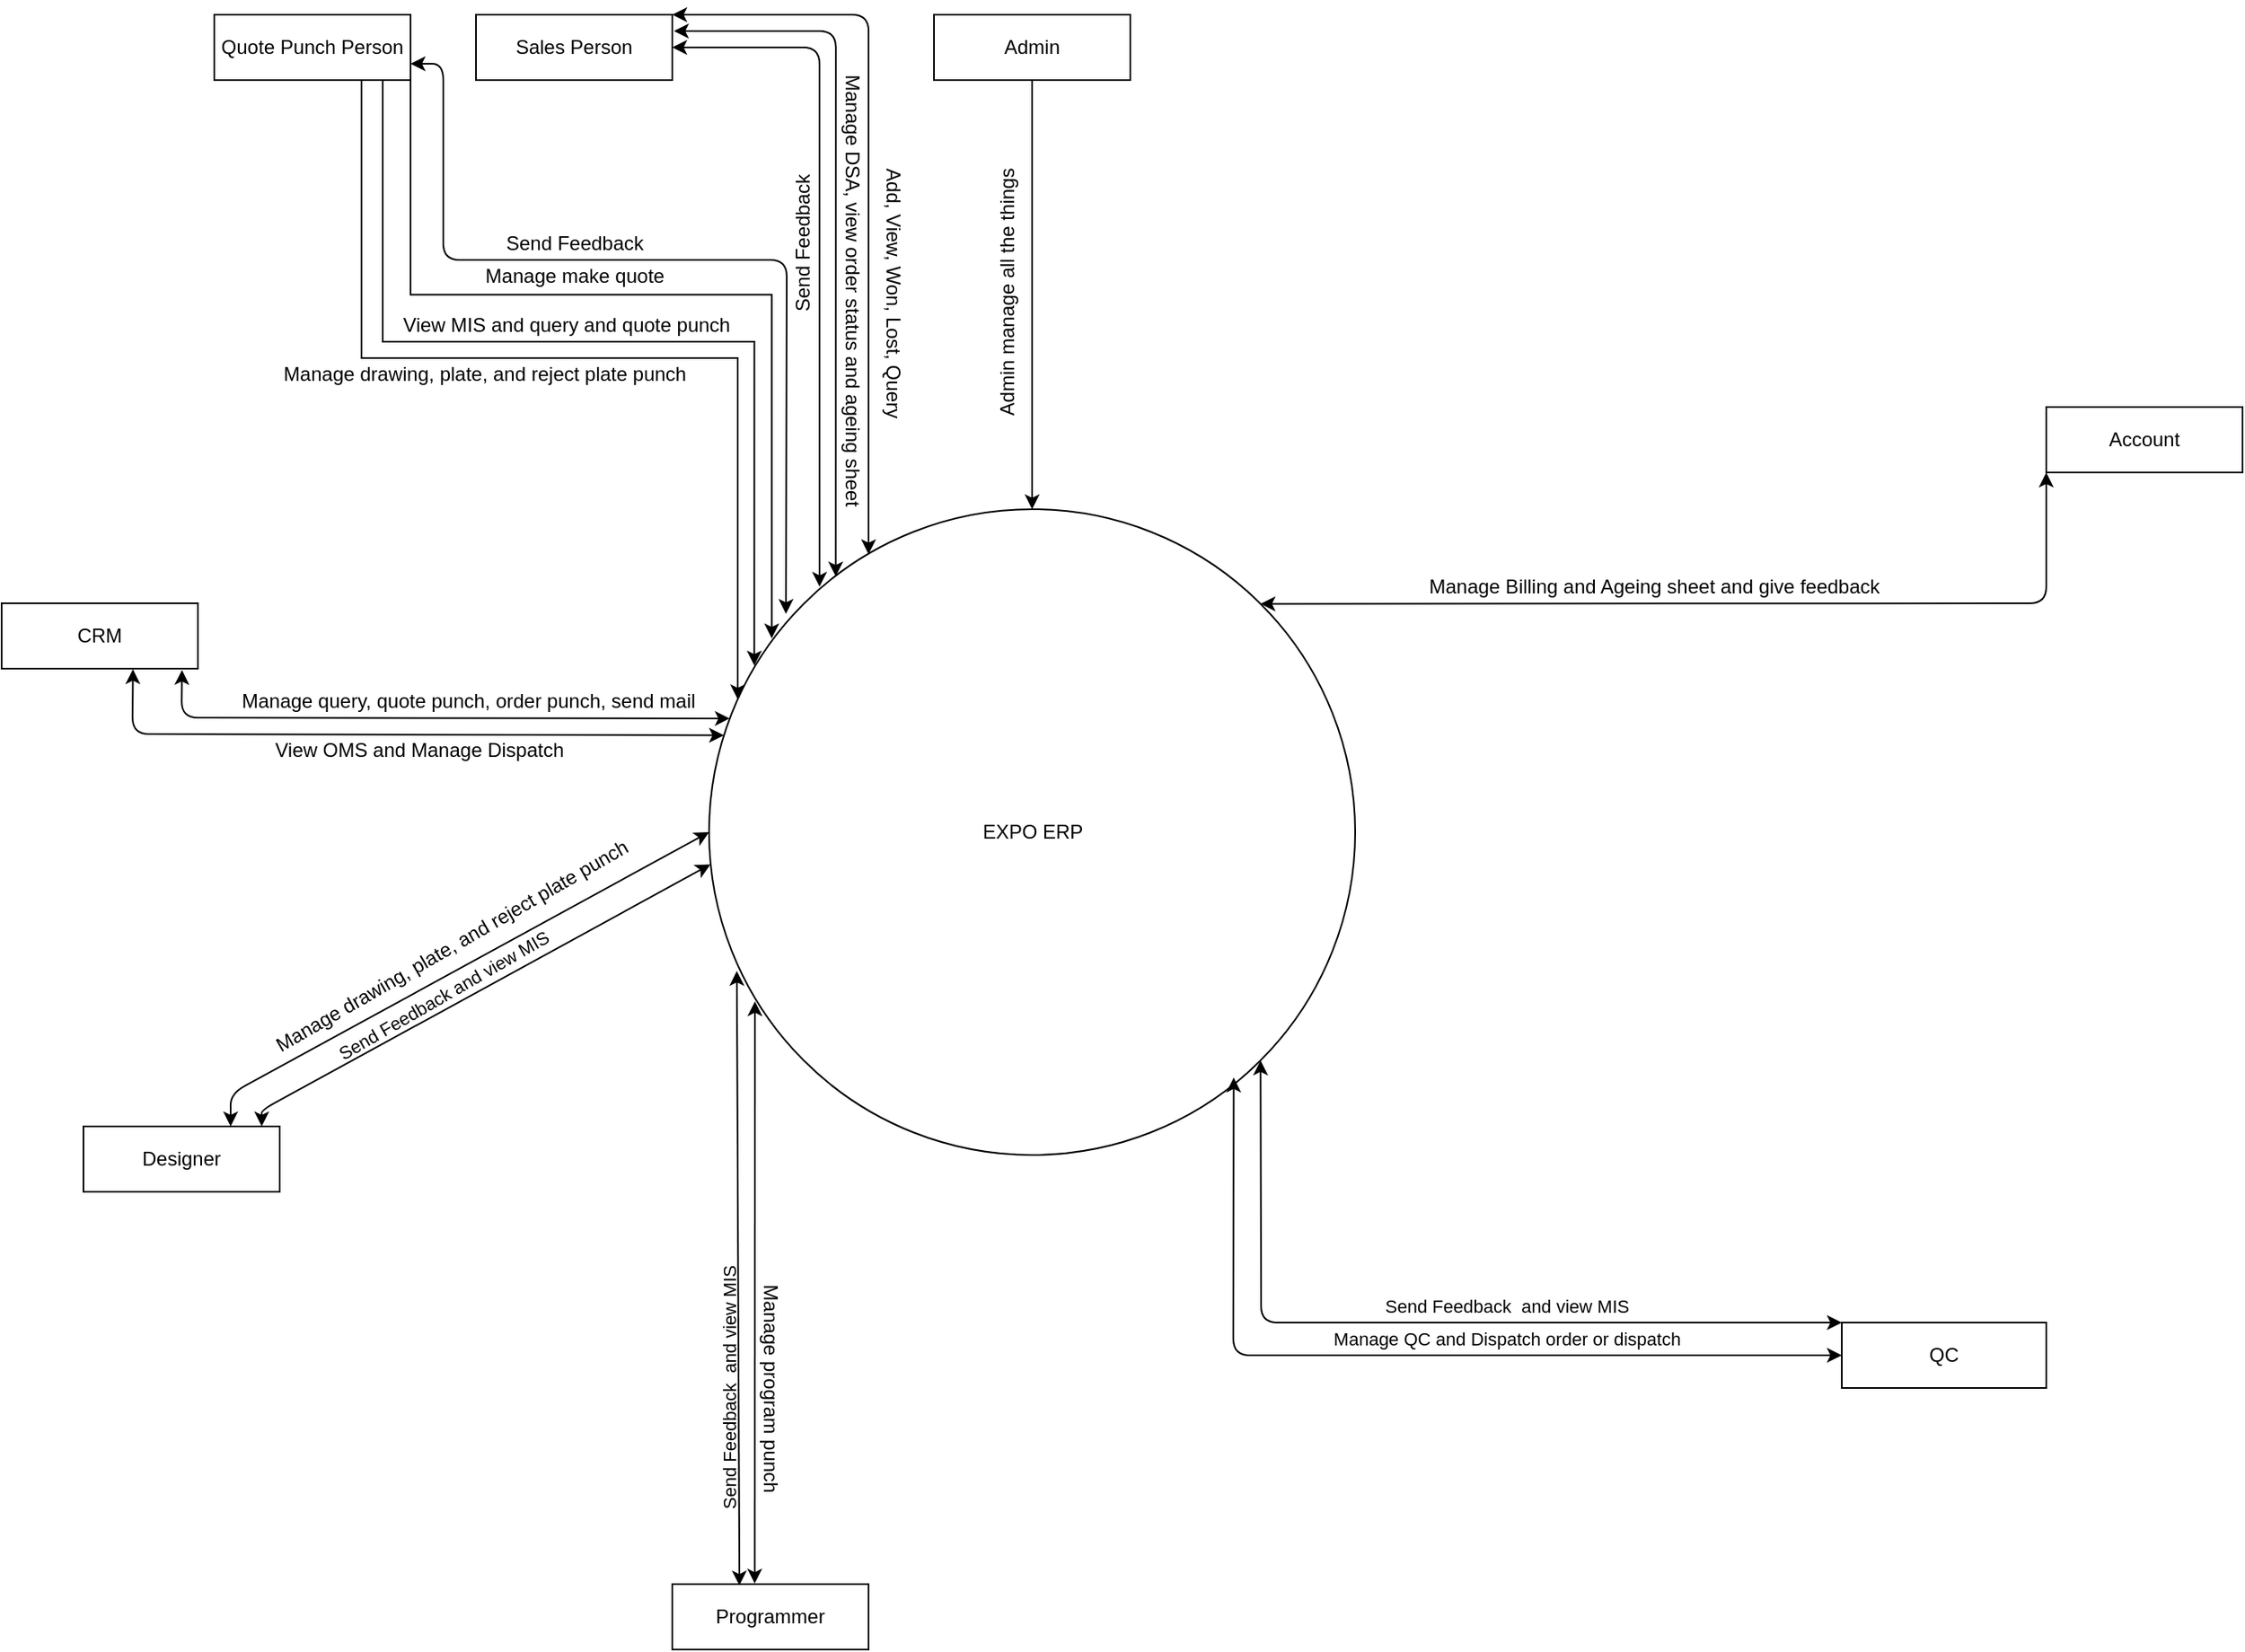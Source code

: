 <mxfile version="14.9.8" type="github" pages="2"><diagram id="sudyjud-3fzVDhP-BUBH" name="DFD Level 1"><mxGraphModel dx="1583" dy="1743" grid="1" gridSize="10" guides="1" tooltips="1" connect="1" arrows="1" fold="1" page="1" pageScale="1" pageWidth="850" pageHeight="1100" math="0" shadow="0"><root><mxCell id="0"/><mxCell id="1" parent="0"/><mxCell id="vNyZZyWH2euirhnLgtO0-4" value="EXPO ERP" style="ellipse;whiteSpace=wrap;html=1;aspect=fixed;" parent="1" vertex="1"><mxGeometry x="582.5" y="302.5" width="395" height="395" as="geometry"/></mxCell><mxCell id="vNyZZyWH2euirhnLgtO0-5" value="CRM" style="rounded=0;whiteSpace=wrap;html=1;" parent="1" vertex="1"><mxGeometry x="150" y="360" width="120" height="40" as="geometry"/></mxCell><mxCell id="vNyZZyWH2euirhnLgtO0-24" style="edgeStyle=orthogonalEdgeStyle;rounded=0;orthogonalLoop=1;jettySize=auto;html=1;exitX=1;exitY=1;exitDx=0;exitDy=0;entryX=0.097;entryY=0.2;entryDx=0;entryDy=0;entryPerimeter=0;" parent="1" source="vNyZZyWH2euirhnLgtO0-6" target="vNyZZyWH2euirhnLgtO0-4" edge="1"><mxGeometry relative="1" as="geometry"/></mxCell><mxCell id="vNyZZyWH2euirhnLgtO0-6" value="Quote Punch Person" style="rounded=0;whiteSpace=wrap;html=1;" parent="1" vertex="1"><mxGeometry x="280" width="120" height="40" as="geometry"/></mxCell><mxCell id="vNyZZyWH2euirhnLgtO0-7" value="Sales Person" style="rounded=0;whiteSpace=wrap;html=1;" parent="1" vertex="1"><mxGeometry x="440" width="120" height="40" as="geometry"/></mxCell><mxCell id="vNyZZyWH2euirhnLgtO0-9" value="Programmer" style="rounded=0;whiteSpace=wrap;html=1;" parent="1" vertex="1"><mxGeometry x="560" y="960" width="120" height="40" as="geometry"/></mxCell><mxCell id="vNyZZyWH2euirhnLgtO0-10" value="Designer" style="rounded=0;whiteSpace=wrap;html=1;" parent="1" vertex="1"><mxGeometry x="200" y="680" width="120" height="40" as="geometry"/></mxCell><mxCell id="vNyZZyWH2euirhnLgtO0-11" value="Admin" style="rounded=0;whiteSpace=wrap;html=1;" parent="1" vertex="1"><mxGeometry x="720" width="120" height="40" as="geometry"/></mxCell><mxCell id="vNyZZyWH2euirhnLgtO0-12" value="QC" style="rounded=0;whiteSpace=wrap;html=1;" parent="1" vertex="1"><mxGeometry x="1275" y="800" width="125" height="40" as="geometry"/></mxCell><mxCell id="vNyZZyWH2euirhnLgtO0-13" value="" style="endArrow=classic;html=1;" parent="1" target="vNyZZyWH2euirhnLgtO0-4" edge="1"><mxGeometry width="50" height="50" relative="1" as="geometry"><mxPoint x="780" y="40" as="sourcePoint"/><mxPoint x="761" y="43" as="targetPoint"/><Array as="points"/></mxGeometry></mxCell><mxCell id="vNyZZyWH2euirhnLgtO0-15" value="Admin manage all the things" style="text;html=1;align=center;verticalAlign=middle;resizable=0;points=[];autosize=1;strokeColor=none;rotation=270;" parent="1" vertex="1"><mxGeometry x="680" y="160" width="170" height="20" as="geometry"/></mxCell><mxCell id="vNyZZyWH2euirhnLgtO0-18" value="Add, View, Won, Lost, Query" style="text;html=1;align=center;verticalAlign=middle;resizable=0;points=[];autosize=1;strokeColor=none;rotation=90;" parent="1" vertex="1"><mxGeometry x="610" y="160" width="170" height="20" as="geometry"/></mxCell><mxCell id="vNyZZyWH2euirhnLgtO0-19" value="" style="endArrow=classic;startArrow=classic;html=1;entryX=1;entryY=0;entryDx=0;entryDy=0;" parent="1" target="vNyZZyWH2euirhnLgtO0-7" edge="1"><mxGeometry width="50" height="50" relative="1" as="geometry"><mxPoint x="680" y="330" as="sourcePoint"/><mxPoint x="560" y="110" as="targetPoint"/><Array as="points"><mxPoint x="680"/></Array></mxGeometry></mxCell><mxCell id="vNyZZyWH2euirhnLgtO0-20" value="" style="endArrow=classic;startArrow=classic;html=1;exitX=0.196;exitY=0.104;exitDx=0;exitDy=0;exitPerimeter=0;" parent="1" source="vNyZZyWH2euirhnLgtO0-4" edge="1"><mxGeometry width="50" height="50" relative="1" as="geometry"><mxPoint x="660" y="334" as="sourcePoint"/><mxPoint x="561" y="10" as="targetPoint"/><Array as="points"><mxPoint x="660" y="10"/></Array></mxGeometry></mxCell><mxCell id="vNyZZyWH2euirhnLgtO0-21" value="Manage DSA, view order status and ageing sheet&amp;nbsp;" style="text;html=1;align=center;verticalAlign=middle;resizable=0;points=[];autosize=1;strokeColor=none;rotation=90;" parent="1" vertex="1"><mxGeometry x="530" y="160" width="280" height="20" as="geometry"/></mxCell><mxCell id="vNyZZyWH2euirhnLgtO0-22" value="" style="endArrow=classic;startArrow=classic;html=1;exitX=0.171;exitY=0.12;exitDx=0;exitDy=0;exitPerimeter=0;entryX=1;entryY=0.5;entryDx=0;entryDy=0;" parent="1" source="vNyZZyWH2euirhnLgtO0-4" target="vNyZZyWH2euirhnLgtO0-7" edge="1"><mxGeometry width="50" height="50" relative="1" as="geometry"><mxPoint x="669.92" y="353.58" as="sourcePoint"/><mxPoint x="571" y="20" as="targetPoint"/><Array as="points"><mxPoint x="650" y="20"/></Array></mxGeometry></mxCell><mxCell id="vNyZZyWH2euirhnLgtO0-23" value="Send Feedback" style="text;html=1;align=center;verticalAlign=middle;resizable=0;points=[];autosize=1;strokeColor=none;rotation=270;" parent="1" vertex="1"><mxGeometry x="590" y="130" width="100" height="20" as="geometry"/></mxCell><mxCell id="vNyZZyWH2euirhnLgtO0-25" value="Manage make quote" style="text;html=1;align=center;verticalAlign=middle;resizable=0;points=[];autosize=1;strokeColor=none;" parent="1" vertex="1"><mxGeometry x="440" y="150" width="120" height="20" as="geometry"/></mxCell><mxCell id="vNyZZyWH2euirhnLgtO0-26" style="edgeStyle=orthogonalEdgeStyle;rounded=0;orthogonalLoop=1;jettySize=auto;html=1;entryX=0.07;entryY=0.242;entryDx=0;entryDy=0;entryPerimeter=0;" parent="1" source="vNyZZyWH2euirhnLgtO0-6" target="vNyZZyWH2euirhnLgtO0-4" edge="1"><mxGeometry relative="1" as="geometry"><mxPoint x="410.0" y="50.0" as="sourcePoint"/><mxPoint x="580" y="360" as="targetPoint"/><Array as="points"><mxPoint x="383" y="200"/><mxPoint x="610" y="200"/></Array></mxGeometry></mxCell><mxCell id="vNyZZyWH2euirhnLgtO0-28" value="View MIS and query and quote punch" style="text;html=1;align=center;verticalAlign=middle;resizable=0;points=[];autosize=1;strokeColor=none;" parent="1" vertex="1"><mxGeometry x="385" y="180" width="220" height="20" as="geometry"/></mxCell><mxCell id="vNyZZyWH2euirhnLgtO0-29" style="edgeStyle=orthogonalEdgeStyle;rounded=0;orthogonalLoop=1;jettySize=auto;html=1;exitX=0.75;exitY=1;exitDx=0;exitDy=0;" parent="1" source="vNyZZyWH2euirhnLgtO0-6" target="vNyZZyWH2euirhnLgtO0-4" edge="1"><mxGeometry relative="1" as="geometry"><mxPoint x="393" y="50" as="sourcePoint"/><mxPoint x="620.15" y="408.09" as="targetPoint"/><Array as="points"><mxPoint x="370" y="210"/><mxPoint x="600" y="210"/></Array></mxGeometry></mxCell><mxCell id="vNyZZyWH2euirhnLgtO0-30" value="Manage drawing, plate, and reject plate punch" style="text;html=1;align=center;verticalAlign=middle;resizable=0;points=[];autosize=1;strokeColor=none;" parent="1" vertex="1"><mxGeometry x="315" y="210" width="260" height="20" as="geometry"/></mxCell><mxCell id="vNyZZyWH2euirhnLgtO0-31" value="" style="endArrow=classic;startArrow=classic;html=1;exitX=0.119;exitY=0.162;exitDx=0;exitDy=0;exitPerimeter=0;entryX=1;entryY=0.75;entryDx=0;entryDy=0;" parent="1" edge="1"><mxGeometry width="50" height="50" relative="1" as="geometry"><mxPoint x="629.505" y="366.49" as="sourcePoint"/><mxPoint x="400" y="30" as="targetPoint"/><Array as="points"><mxPoint x="630" y="150"/><mxPoint x="420" y="150"/><mxPoint x="420" y="30"/></Array></mxGeometry></mxCell><mxCell id="vNyZZyWH2euirhnLgtO0-32" value="Send Feedback" style="text;html=1;align=center;verticalAlign=middle;resizable=0;points=[];autosize=1;strokeColor=none;rotation=0;" parent="1" vertex="1"><mxGeometry x="450" y="130" width="100" height="20" as="geometry"/></mxCell><mxCell id="vNyZZyWH2euirhnLgtO0-33" value="Account" style="rounded=0;whiteSpace=wrap;html=1;" parent="1" vertex="1"><mxGeometry x="1400" y="240" width="120" height="40" as="geometry"/></mxCell><mxCell id="vNyZZyWH2euirhnLgtO0-36" value="" style="endArrow=classic;startArrow=classic;html=1;exitX=0.919;exitY=1.021;exitDx=0;exitDy=0;exitPerimeter=0;entryX=0.032;entryY=0.324;entryDx=0;entryDy=0;entryPerimeter=0;" parent="1" source="vNyZZyWH2euirhnLgtO0-5" target="vNyZZyWH2euirhnLgtO0-4" edge="1"><mxGeometry width="50" height="50" relative="1" as="geometry"><mxPoint x="580" y="500" as="sourcePoint"/><mxPoint x="630" y="450" as="targetPoint"/><Array as="points"><mxPoint x="260" y="430"/></Array></mxGeometry></mxCell><mxCell id="vNyZZyWH2euirhnLgtO0-37" value="Manage query, quote punch, order punch, send mail" style="text;html=1;align=center;verticalAlign=middle;resizable=0;points=[];autosize=1;strokeColor=none;" parent="1" vertex="1"><mxGeometry x="290" y="410" width="290" height="20" as="geometry"/></mxCell><mxCell id="vNyZZyWH2euirhnLgtO0-38" value="" style="endArrow=classic;startArrow=classic;html=1;exitX=0.919;exitY=1.021;exitDx=0;exitDy=0;exitPerimeter=0;entryX=0.023;entryY=0.35;entryDx=0;entryDy=0;entryPerimeter=0;" parent="1" target="vNyZZyWH2euirhnLgtO0-4" edge="1"><mxGeometry width="50" height="50" relative="1" as="geometry"><mxPoint x="230.28" y="400.36" as="sourcePoint"/><mxPoint x="590" y="440" as="targetPoint"/><Array as="points"><mxPoint x="230" y="440"/></Array></mxGeometry></mxCell><mxCell id="vNyZZyWH2euirhnLgtO0-39" value="View OMS and Manage Dispatch" style="text;html=1;align=center;verticalAlign=middle;resizable=0;points=[];autosize=1;strokeColor=none;" parent="1" vertex="1"><mxGeometry x="310" y="440" width="190" height="20" as="geometry"/></mxCell><mxCell id="vNyZZyWH2euirhnLgtO0-40" value="" style="endArrow=classic;startArrow=classic;html=1;entryX=0;entryY=0.5;entryDx=0;entryDy=0;" parent="1" target="vNyZZyWH2euirhnLgtO0-4" edge="1"><mxGeometry width="50" height="50" relative="1" as="geometry"><mxPoint x="290" y="680" as="sourcePoint"/><mxPoint x="609.995" y="660.39" as="targetPoint"/><Array as="points"><mxPoint x="290" y="660"/></Array></mxGeometry></mxCell><mxCell id="vNyZZyWH2euirhnLgtO0-42" value="Manage drawing, plate, and reject plate punch" style="text;html=1;align=center;verticalAlign=middle;resizable=0;points=[];autosize=1;strokeColor=none;rotation=-30;" parent="1" vertex="1"><mxGeometry x="295" y="560" width="260" height="20" as="geometry"/></mxCell><mxCell id="vNyZZyWH2euirhnLgtO0-43" value="&lt;font style=&quot;font-size: 11px&quot;&gt;Send Feedback and view MIS&lt;/font&gt;" style="text;html=1;align=center;verticalAlign=middle;resizable=0;points=[];autosize=1;strokeColor=none;rotation=-30;" parent="1" vertex="1"><mxGeometry x="340" y="590" width="160" height="20" as="geometry"/></mxCell><mxCell id="vNyZZyWH2euirhnLgtO0-44" value="" style="endArrow=classic;startArrow=classic;html=1;entryX=0.002;entryY=0.55;entryDx=0;entryDy=0;entryPerimeter=0;" parent="1" target="vNyZZyWH2euirhnLgtO0-4" edge="1"><mxGeometry width="50" height="50" relative="1" as="geometry"><mxPoint x="309" y="680" as="sourcePoint"/><mxPoint x="592.5" y="510" as="targetPoint"/><Array as="points"><mxPoint x="309" y="670"/></Array></mxGeometry></mxCell><mxCell id="vNyZZyWH2euirhnLgtO0-45" value="&lt;font style=&quot;font-size: 11px&quot;&gt;Send Feedback&amp;nbsp;&lt;/font&gt;&lt;span style=&quot;font-size: 11px&quot;&gt;&amp;nbsp;and view MIS&lt;/span&gt;" style="text;html=1;align=center;verticalAlign=middle;resizable=0;points=[];autosize=1;strokeColor=none;rotation=-90;" parent="1" vertex="1"><mxGeometry x="515" y="830" width="160" height="20" as="geometry"/></mxCell><mxCell id="vNyZZyWH2euirhnLgtO0-47" value="" style="endArrow=classic;startArrow=classic;html=1;entryX=0.043;entryY=0.715;entryDx=0;entryDy=0;entryPerimeter=0;exitX=0.342;exitY=0.02;exitDx=0;exitDy=0;exitPerimeter=0;" parent="1" source="vNyZZyWH2euirhnLgtO0-9" target="vNyZZyWH2euirhnLgtO0-4" edge="1"><mxGeometry width="50" height="50" relative="1" as="geometry"><mxPoint x="540" y="820" as="sourcePoint"/><mxPoint x="590" y="770" as="targetPoint"/></mxGeometry></mxCell><mxCell id="vNyZZyWH2euirhnLgtO0-48" value="" style="endArrow=classic;startArrow=classic;html=1;exitX=0.42;exitY=-0.009;exitDx=0;exitDy=0;exitPerimeter=0;entryX=0.071;entryY=0.762;entryDx=0;entryDy=0;entryPerimeter=0;" parent="1" source="vNyZZyWH2euirhnLgtO0-9" target="vNyZZyWH2euirhnLgtO0-4" edge="1"><mxGeometry width="50" height="50" relative="1" as="geometry"><mxPoint x="611.04" y="970.8" as="sourcePoint"/><mxPoint x="609" y="620" as="targetPoint"/></mxGeometry></mxCell><mxCell id="vNyZZyWH2euirhnLgtO0-49" value="Manage program punch" style="text;html=1;align=center;verticalAlign=middle;resizable=0;points=[];autosize=1;strokeColor=none;rotation=90;" parent="1" vertex="1"><mxGeometry x="550" y="830" width="140" height="20" as="geometry"/></mxCell><mxCell id="vNyZZyWH2euirhnLgtO0-50" value="&lt;font style=&quot;font-size: 11px&quot;&gt;Send Feedback&amp;nbsp;&lt;/font&gt;&lt;span style=&quot;font-size: 11px&quot;&gt;&amp;nbsp;and view MIS&lt;/span&gt;" style="text;html=1;align=center;verticalAlign=middle;resizable=0;points=[];autosize=1;strokeColor=none;rotation=0;" parent="1" vertex="1"><mxGeometry x="990" y="780" width="160" height="20" as="geometry"/></mxCell><mxCell id="vNyZZyWH2euirhnLgtO0-52" value="" style="endArrow=classic;startArrow=classic;html=1;entryX=1;entryY=1;entryDx=0;entryDy=0;exitX=0;exitY=0;exitDx=0;exitDy=0;" parent="1" source="vNyZZyWH2euirhnLgtO0-12" target="vNyZZyWH2euirhnLgtO0-4" edge="1"><mxGeometry width="50" height="50" relative="1" as="geometry"><mxPoint x="920" y="810" as="sourcePoint"/><mxPoint x="970" y="760" as="targetPoint"/><Array as="points"><mxPoint x="920" y="800"/></Array></mxGeometry></mxCell><mxCell id="vNyZZyWH2euirhnLgtO0-53" value="" style="endArrow=classic;startArrow=classic;html=1;entryX=0.812;entryY=0.88;entryDx=0;entryDy=0;exitX=0;exitY=0.5;exitDx=0;exitDy=0;entryPerimeter=0;" parent="1" source="vNyZZyWH2euirhnLgtO0-12" target="vNyZZyWH2euirhnLgtO0-4" edge="1"><mxGeometry width="50" height="50" relative="1" as="geometry"><mxPoint x="1285" y="810" as="sourcePoint"/><mxPoint x="929.654" y="649.654" as="targetPoint"/><Array as="points"><mxPoint x="903" y="820"/></Array></mxGeometry></mxCell><mxCell id="vNyZZyWH2euirhnLgtO0-54" value="&lt;span style=&quot;font-size: 11px&quot;&gt;Manage QC and Dispatch order or dispatch&lt;/span&gt;" style="text;html=1;align=center;verticalAlign=middle;resizable=0;points=[];autosize=1;strokeColor=none;rotation=0;" parent="1" vertex="1"><mxGeometry x="955" y="800" width="230" height="20" as="geometry"/></mxCell><mxCell id="vNyZZyWH2euirhnLgtO0-55" value="" style="endArrow=classic;startArrow=classic;html=1;entryX=1;entryY=0;entryDx=0;entryDy=0;exitX=0;exitY=1;exitDx=0;exitDy=0;" parent="1" source="vNyZZyWH2euirhnLgtO0-33" target="vNyZZyWH2euirhnLgtO0-4" edge="1"><mxGeometry width="50" height="50" relative="1" as="geometry"><mxPoint x="1435.35" y="480.35" as="sourcePoint"/><mxPoint x="1080.004" y="320.004" as="targetPoint"/><Array as="points"><mxPoint x="1400" y="360"/></Array></mxGeometry></mxCell><mxCell id="vNyZZyWH2euirhnLgtO0-56" value="Manage Billing and Ageing sheet and give feedback" style="text;html=1;align=center;verticalAlign=middle;resizable=0;points=[];autosize=1;strokeColor=none;" parent="1" vertex="1"><mxGeometry x="1015" y="340" width="290" height="20" as="geometry"/></mxCell></root></mxGraphModel></diagram><diagram id="cYcmCd5Nqmhz0dFn4wfh" name="EXPO ERP Data Flow"><mxGraphModel dx="1583" dy="643" grid="1" gridSize="10" guides="1" tooltips="1" connect="1" arrows="1" fold="1" page="1" pageScale="1" pageWidth="850" pageHeight="1100" math="0" shadow="0"><root><mxCell id="-W1TdvrH1MrSzyBvuu3_-0"/><mxCell id="-W1TdvrH1MrSzyBvuu3_-1" parent="-W1TdvrH1MrSzyBvuu3_-0"/><mxCell id="-W1TdvrH1MrSzyBvuu3_-2" value="Query Punch" style="rounded=0;whiteSpace=wrap;html=1;" parent="-W1TdvrH1MrSzyBvuu3_-1" vertex="1"><mxGeometry x="200" y="40" width="160" height="40" as="geometry"/></mxCell><mxCell id="-W1TdvrH1MrSzyBvuu3_-3" value="Make Quote and Submit" style="rounded=0;whiteSpace=wrap;html=1;" parent="-W1TdvrH1MrSzyBvuu3_-1" vertex="1"><mxGeometry x="200" y="160" width="160" height="40" as="geometry"/></mxCell><mxCell id="-W1TdvrH1MrSzyBvuu3_-4" value="" style="endArrow=classic;html=1;exitX=0.5;exitY=1;exitDx=0;exitDy=0;entryX=0.5;entryY=0;entryDx=0;entryDy=0;" parent="-W1TdvrH1MrSzyBvuu3_-1" source="-W1TdvrH1MrSzyBvuu3_-2" target="-W1TdvrH1MrSzyBvuu3_-3" edge="1"><mxGeometry width="50" height="50" relative="1" as="geometry"><mxPoint x="400" y="160" as="sourcePoint"/><mxPoint x="450" y="110" as="targetPoint"/></mxGeometry></mxCell><mxCell id="-W1TdvrH1MrSzyBvuu3_-8" value="" style="edgeStyle=orthogonalEdgeStyle;rounded=0;orthogonalLoop=1;jettySize=auto;html=1;startArrow=none;" parent="-W1TdvrH1MrSzyBvuu3_-1" source="-W1TdvrH1MrSzyBvuu3_-19" target="-W1TdvrH1MrSzyBvuu3_-7" edge="1"><mxGeometry relative="1" as="geometry"/></mxCell><mxCell id="zUNefLpuEjMWAxtf9-hk-1" style="edgeStyle=orthogonalEdgeStyle;rounded=0;orthogonalLoop=1;jettySize=auto;html=1;exitX=1;exitY=0.5;exitDx=0;exitDy=0;" edge="1" parent="-W1TdvrH1MrSzyBvuu3_-1" source="-W1TdvrH1MrSzyBvuu3_-5" target="zUNefLpuEjMWAxtf9-hk-0"><mxGeometry relative="1" as="geometry"/></mxCell><mxCell id="-W1TdvrH1MrSzyBvuu3_-5" value="Quote Punch" style="rounded=0;whiteSpace=wrap;html=1;" parent="-W1TdvrH1MrSzyBvuu3_-1" vertex="1"><mxGeometry x="200" y="280" width="160" height="40" as="geometry"/></mxCell><mxCell id="-W1TdvrH1MrSzyBvuu3_-6" value="" style="endArrow=classic;html=1;entryX=0.5;entryY=0;entryDx=0;entryDy=0;" parent="-W1TdvrH1MrSzyBvuu3_-1" edge="1"><mxGeometry width="50" height="50" relative="1" as="geometry"><mxPoint x="280" y="200" as="sourcePoint"/><mxPoint x="279.5" y="280" as="targetPoint"/></mxGeometry></mxCell><mxCell id="-W1TdvrH1MrSzyBvuu3_-10" value="" style="edgeStyle=orthogonalEdgeStyle;rounded=0;orthogonalLoop=1;jettySize=auto;html=1;" parent="-W1TdvrH1MrSzyBvuu3_-1" source="-W1TdvrH1MrSzyBvuu3_-7" target="-W1TdvrH1MrSzyBvuu3_-9" edge="1"><mxGeometry relative="1" as="geometry"/></mxCell><mxCell id="-W1TdvrH1MrSzyBvuu3_-13" value="" style="edgeStyle=orthogonalEdgeStyle;rounded=0;orthogonalLoop=1;jettySize=auto;html=1;" parent="-W1TdvrH1MrSzyBvuu3_-1" source="-W1TdvrH1MrSzyBvuu3_-7" target="-W1TdvrH1MrSzyBvuu3_-12" edge="1"><mxGeometry relative="1" as="geometry"/></mxCell><mxCell id="-W1TdvrH1MrSzyBvuu3_-7" value="Check" style="rhombus;whiteSpace=wrap;html=1;" parent="-W1TdvrH1MrSzyBvuu3_-1" vertex="1"><mxGeometry x="235" y="550" width="90" height="90" as="geometry"/></mxCell><mxCell id="-W1TdvrH1MrSzyBvuu3_-9" value="Order Close" style="rounded=0;whiteSpace=wrap;html=1;" parent="-W1TdvrH1MrSzyBvuu3_-1" vertex="1"><mxGeometry y="575" width="160" height="40" as="geometry"/></mxCell><mxCell id="-W1TdvrH1MrSzyBvuu3_-11" value="Lost" style="text;html=1;align=center;verticalAlign=middle;resizable=0;points=[];autosize=1;strokeColor=none;" parent="-W1TdvrH1MrSzyBvuu3_-1" vertex="1"><mxGeometry x="190" y="570" width="40" height="20" as="geometry"/></mxCell><mxCell id="zUNefLpuEjMWAxtf9-hk-6" style="edgeStyle=orthogonalEdgeStyle;rounded=0;orthogonalLoop=1;jettySize=auto;html=1;exitX=0.5;exitY=1;exitDx=0;exitDy=0;entryX=0.5;entryY=0;entryDx=0;entryDy=0;" edge="1" parent="-W1TdvrH1MrSzyBvuu3_-1" source="-W1TdvrH1MrSzyBvuu3_-12" target="zUNefLpuEjMWAxtf9-hk-5"><mxGeometry relative="1" as="geometry"/></mxCell><mxCell id="-W1TdvrH1MrSzyBvuu3_-12" value="Punch Order" style="rounded=0;whiteSpace=wrap;html=1;" parent="-W1TdvrH1MrSzyBvuu3_-1" vertex="1"><mxGeometry x="200" y="720" width="160" height="40" as="geometry"/></mxCell><mxCell id="-W1TdvrH1MrSzyBvuu3_-14" value="Won" style="text;html=1;align=center;verticalAlign=middle;resizable=0;points=[];autosize=1;strokeColor=none;" parent="-W1TdvrH1MrSzyBvuu3_-1" vertex="1"><mxGeometry x="235" y="660" width="40" height="20" as="geometry"/></mxCell><mxCell id="zUNefLpuEjMWAxtf9-hk-3" style="edgeStyle=orthogonalEdgeStyle;rounded=0;orthogonalLoop=1;jettySize=auto;html=1;exitX=1;exitY=0.5;exitDx=0;exitDy=0;entryX=1;entryY=0.5;entryDx=0;entryDy=0;" edge="1" parent="-W1TdvrH1MrSzyBvuu3_-1" source="-W1TdvrH1MrSzyBvuu3_-16" target="zUNefLpuEjMWAxtf9-hk-0"><mxGeometry relative="1" as="geometry"/></mxCell><mxCell id="-W1TdvrH1MrSzyBvuu3_-16" value="Revise Quote" style="rounded=0;whiteSpace=wrap;html=1;" parent="-W1TdvrH1MrSzyBvuu3_-1" vertex="1"><mxGeometry x="480" y="520" width="160" height="40" as="geometry"/></mxCell><mxCell id="-W1TdvrH1MrSzyBvuu3_-18" value="Yes" style="text;html=1;align=center;verticalAlign=middle;resizable=0;points=[];autosize=1;strokeColor=none;" parent="-W1TdvrH1MrSzyBvuu3_-1" vertex="1"><mxGeometry x="515" y="470" width="40" height="20" as="geometry"/></mxCell><mxCell id="zUNefLpuEjMWAxtf9-hk-2" style="edgeStyle=orthogonalEdgeStyle;rounded=0;orthogonalLoop=1;jettySize=auto;html=1;exitX=0.5;exitY=1;exitDx=0;exitDy=0;entryX=0.5;entryY=0;entryDx=0;entryDy=0;" edge="1" parent="-W1TdvrH1MrSzyBvuu3_-1" source="-W1TdvrH1MrSzyBvuu3_-19" target="-W1TdvrH1MrSzyBvuu3_-16"><mxGeometry relative="1" as="geometry"/></mxCell><mxCell id="-W1TdvrH1MrSzyBvuu3_-19" value="Is Revise" style="rhombus;whiteSpace=wrap;html=1;" parent="-W1TdvrH1MrSzyBvuu3_-1" vertex="1"><mxGeometry x="515" y="360" width="90" height="90" as="geometry"/></mxCell><mxCell id="-W1TdvrH1MrSzyBvuu3_-20" value="" style="edgeStyle=orthogonalEdgeStyle;rounded=0;orthogonalLoop=1;jettySize=auto;html=1;endArrow=none;" parent="-W1TdvrH1MrSzyBvuu3_-1" source="-W1TdvrH1MrSzyBvuu3_-5" target="-W1TdvrH1MrSzyBvuu3_-19" edge="1"><mxGeometry relative="1" as="geometry"><mxPoint x="280" y="320" as="sourcePoint"/><mxPoint x="280" y="550" as="targetPoint"/></mxGeometry></mxCell><mxCell id="-W1TdvrH1MrSzyBvuu3_-24" value="No" style="text;html=1;align=center;verticalAlign=middle;resizable=0;points=[];autosize=1;strokeColor=none;" parent="-W1TdvrH1MrSzyBvuu3_-1" vertex="1"><mxGeometry x="245" y="480" width="30" height="20" as="geometry"/></mxCell><mxCell id="zUNefLpuEjMWAxtf9-hk-0" value="Send Quote" style="rounded=0;whiteSpace=wrap;html=1;" vertex="1" parent="-W1TdvrH1MrSzyBvuu3_-1"><mxGeometry x="480" y="280" width="160" height="40" as="geometry"/></mxCell><mxCell id="zUNefLpuEjMWAxtf9-hk-4" value="Send again" style="text;html=1;align=center;verticalAlign=middle;resizable=0;points=[];autosize=1;strokeColor=none;rotation=90;" vertex="1" parent="-W1TdvrH1MrSzyBvuu3_-1"><mxGeometry x="630" y="435" width="80" height="20" as="geometry"/></mxCell><mxCell id="zUNefLpuEjMWAxtf9-hk-8" style="edgeStyle=orthogonalEdgeStyle;rounded=0;orthogonalLoop=1;jettySize=auto;html=1;exitX=1;exitY=0.5;exitDx=0;exitDy=0;entryX=0;entryY=0.5;entryDx=0;entryDy=0;" edge="1" parent="-W1TdvrH1MrSzyBvuu3_-1" source="zUNefLpuEjMWAxtf9-hk-5" target="zUNefLpuEjMWAxtf9-hk-7"><mxGeometry relative="1" as="geometry"/></mxCell><mxCell id="zUNefLpuEjMWAxtf9-hk-5" value="Plate Punch" style="rounded=0;whiteSpace=wrap;html=1;" vertex="1" parent="-W1TdvrH1MrSzyBvuu3_-1"><mxGeometry x="200" y="840" width="160" height="40" as="geometry"/></mxCell><mxCell id="zUNefLpuEjMWAxtf9-hk-10" style="edgeStyle=orthogonalEdgeStyle;rounded=0;orthogonalLoop=1;jettySize=auto;html=1;exitX=0.5;exitY=1;exitDx=0;exitDy=0;entryX=0.5;entryY=0;entryDx=0;entryDy=0;" edge="1" parent="-W1TdvrH1MrSzyBvuu3_-1" source="zUNefLpuEjMWAxtf9-hk-7" target="zUNefLpuEjMWAxtf9-hk-9"><mxGeometry relative="1" as="geometry"/></mxCell><mxCell id="zUNefLpuEjMWAxtf9-hk-7" value="Drawing" style="rounded=0;whiteSpace=wrap;html=1;" vertex="1" parent="-W1TdvrH1MrSzyBvuu3_-1"><mxGeometry x="520" y="640" width="160" height="40" as="geometry"/></mxCell><mxCell id="zUNefLpuEjMWAxtf9-hk-12" style="edgeStyle=orthogonalEdgeStyle;rounded=0;orthogonalLoop=1;jettySize=auto;html=1;exitX=0.5;exitY=1;exitDx=0;exitDy=0;entryX=0.5;entryY=0;entryDx=0;entryDy=0;" edge="1" parent="-W1TdvrH1MrSzyBvuu3_-1" source="zUNefLpuEjMWAxtf9-hk-9" target="zUNefLpuEjMWAxtf9-hk-11"><mxGeometry relative="1" as="geometry"/></mxCell><mxCell id="zUNefLpuEjMWAxtf9-hk-9" value="Program Punch" style="rounded=0;whiteSpace=wrap;html=1;" vertex="1" parent="-W1TdvrH1MrSzyBvuu3_-1"><mxGeometry x="520" y="800" width="160" height="40" as="geometry"/></mxCell><mxCell id="zUNefLpuEjMWAxtf9-hk-14" style="edgeStyle=orthogonalEdgeStyle;rounded=0;orthogonalLoop=1;jettySize=auto;html=1;exitX=0;exitY=0.5;exitDx=0;exitDy=0;" edge="1" parent="-W1TdvrH1MrSzyBvuu3_-1" source="zUNefLpuEjMWAxtf9-hk-11" target="zUNefLpuEjMWAxtf9-hk-13"><mxGeometry relative="1" as="geometry"/></mxCell><mxCell id="zUNefLpuEjMWAxtf9-hk-11" value="Machining" style="rounded=0;whiteSpace=wrap;html=1;" vertex="1" parent="-W1TdvrH1MrSzyBvuu3_-1"><mxGeometry x="520" y="960" width="160" height="40" as="geometry"/></mxCell><mxCell id="zUNefLpuEjMWAxtf9-hk-16" style="edgeStyle=orthogonalEdgeStyle;rounded=0;orthogonalLoop=1;jettySize=auto;html=1;exitX=0.5;exitY=1;exitDx=0;exitDy=0;entryX=0.5;entryY=0;entryDx=0;entryDy=0;" edge="1" parent="-W1TdvrH1MrSzyBvuu3_-1" source="zUNefLpuEjMWAxtf9-hk-13" target="zUNefLpuEjMWAxtf9-hk-15"><mxGeometry relative="1" as="geometry"/></mxCell><mxCell id="zUNefLpuEjMWAxtf9-hk-13" value="QC" style="rounded=0;whiteSpace=wrap;html=1;" vertex="1" parent="-W1TdvrH1MrSzyBvuu3_-1"><mxGeometry x="200" y="960" width="160" height="40" as="geometry"/></mxCell><mxCell id="zUNefLpuEjMWAxtf9-hk-18" style="edgeStyle=orthogonalEdgeStyle;rounded=0;orthogonalLoop=1;jettySize=auto;html=1;exitX=1;exitY=0.5;exitDx=0;exitDy=0;entryX=0;entryY=0.5;entryDx=0;entryDy=0;" edge="1" parent="-W1TdvrH1MrSzyBvuu3_-1" source="zUNefLpuEjMWAxtf9-hk-15" target="zUNefLpuEjMWAxtf9-hk-17"><mxGeometry relative="1" as="geometry"/></mxCell><mxCell id="zUNefLpuEjMWAxtf9-hk-15" value="Dispatch Order or Raise Bill" style="rounded=0;whiteSpace=wrap;html=1;" vertex="1" parent="-W1TdvrH1MrSzyBvuu3_-1"><mxGeometry x="200" y="1080" width="160" height="40" as="geometry"/></mxCell><mxCell id="zUNefLpuEjMWAxtf9-hk-20" style="edgeStyle=orthogonalEdgeStyle;rounded=0;orthogonalLoop=1;jettySize=auto;html=1;exitX=0.5;exitY=1;exitDx=0;exitDy=0;entryX=0.5;entryY=0;entryDx=0;entryDy=0;" edge="1" parent="-W1TdvrH1MrSzyBvuu3_-1" source="zUNefLpuEjMWAxtf9-hk-17" target="zUNefLpuEjMWAxtf9-hk-19"><mxGeometry relative="1" as="geometry"/></mxCell><mxCell id="zUNefLpuEjMWAxtf9-hk-17" value="Make Invoice" style="rounded=0;whiteSpace=wrap;html=1;" vertex="1" parent="-W1TdvrH1MrSzyBvuu3_-1"><mxGeometry x="520" y="1080" width="160" height="40" as="geometry"/></mxCell><mxCell id="zUNefLpuEjMWAxtf9-hk-21" style="edgeStyle=orthogonalEdgeStyle;rounded=0;orthogonalLoop=1;jettySize=auto;html=1;exitX=0;exitY=0.5;exitDx=0;exitDy=0;" edge="1" parent="-W1TdvrH1MrSzyBvuu3_-1" source="zUNefLpuEjMWAxtf9-hk-19"><mxGeometry relative="1" as="geometry"><mxPoint x="360.0" y="1220.412" as="targetPoint"/></mxGeometry></mxCell><mxCell id="zUNefLpuEjMWAxtf9-hk-19" value="Packing" style="rounded=0;whiteSpace=wrap;html=1;" vertex="1" parent="-W1TdvrH1MrSzyBvuu3_-1"><mxGeometry x="520" y="1200" width="160" height="40" as="geometry"/></mxCell><mxCell id="zUNefLpuEjMWAxtf9-hk-22" value="Dispatch" style="rounded=0;whiteSpace=wrap;html=1;" vertex="1" parent="-W1TdvrH1MrSzyBvuu3_-1"><mxGeometry x="200" y="1200" width="160" height="40" as="geometry"/></mxCell></root></mxGraphModel></diagram></mxfile>